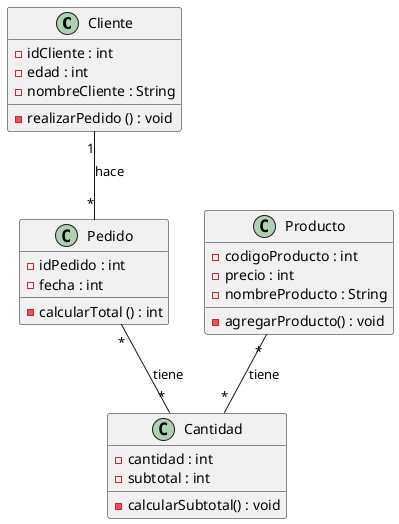 @startuml
class Cliente{
- idCliente : int
- edad : int
- nombreCliente : String
- realizarPedido () : void
}

class Producto {
- codigoProducto : int
- precio : int
- nombreProducto : String
- agregarProducto() : void
}

class Pedido{
- idPedido : int
- fecha : int
- calcularTotal () : int
}

class Cantidad{
- cantidad : int
- subtotal : int
- calcularSubtotal() : void
}

Cliente "1"-- "*" Pedido : hace
Pedido "*"-- "*" Cantidad : tiene
Producto "*" -- "*" Cantidad : tiene
@enduml
